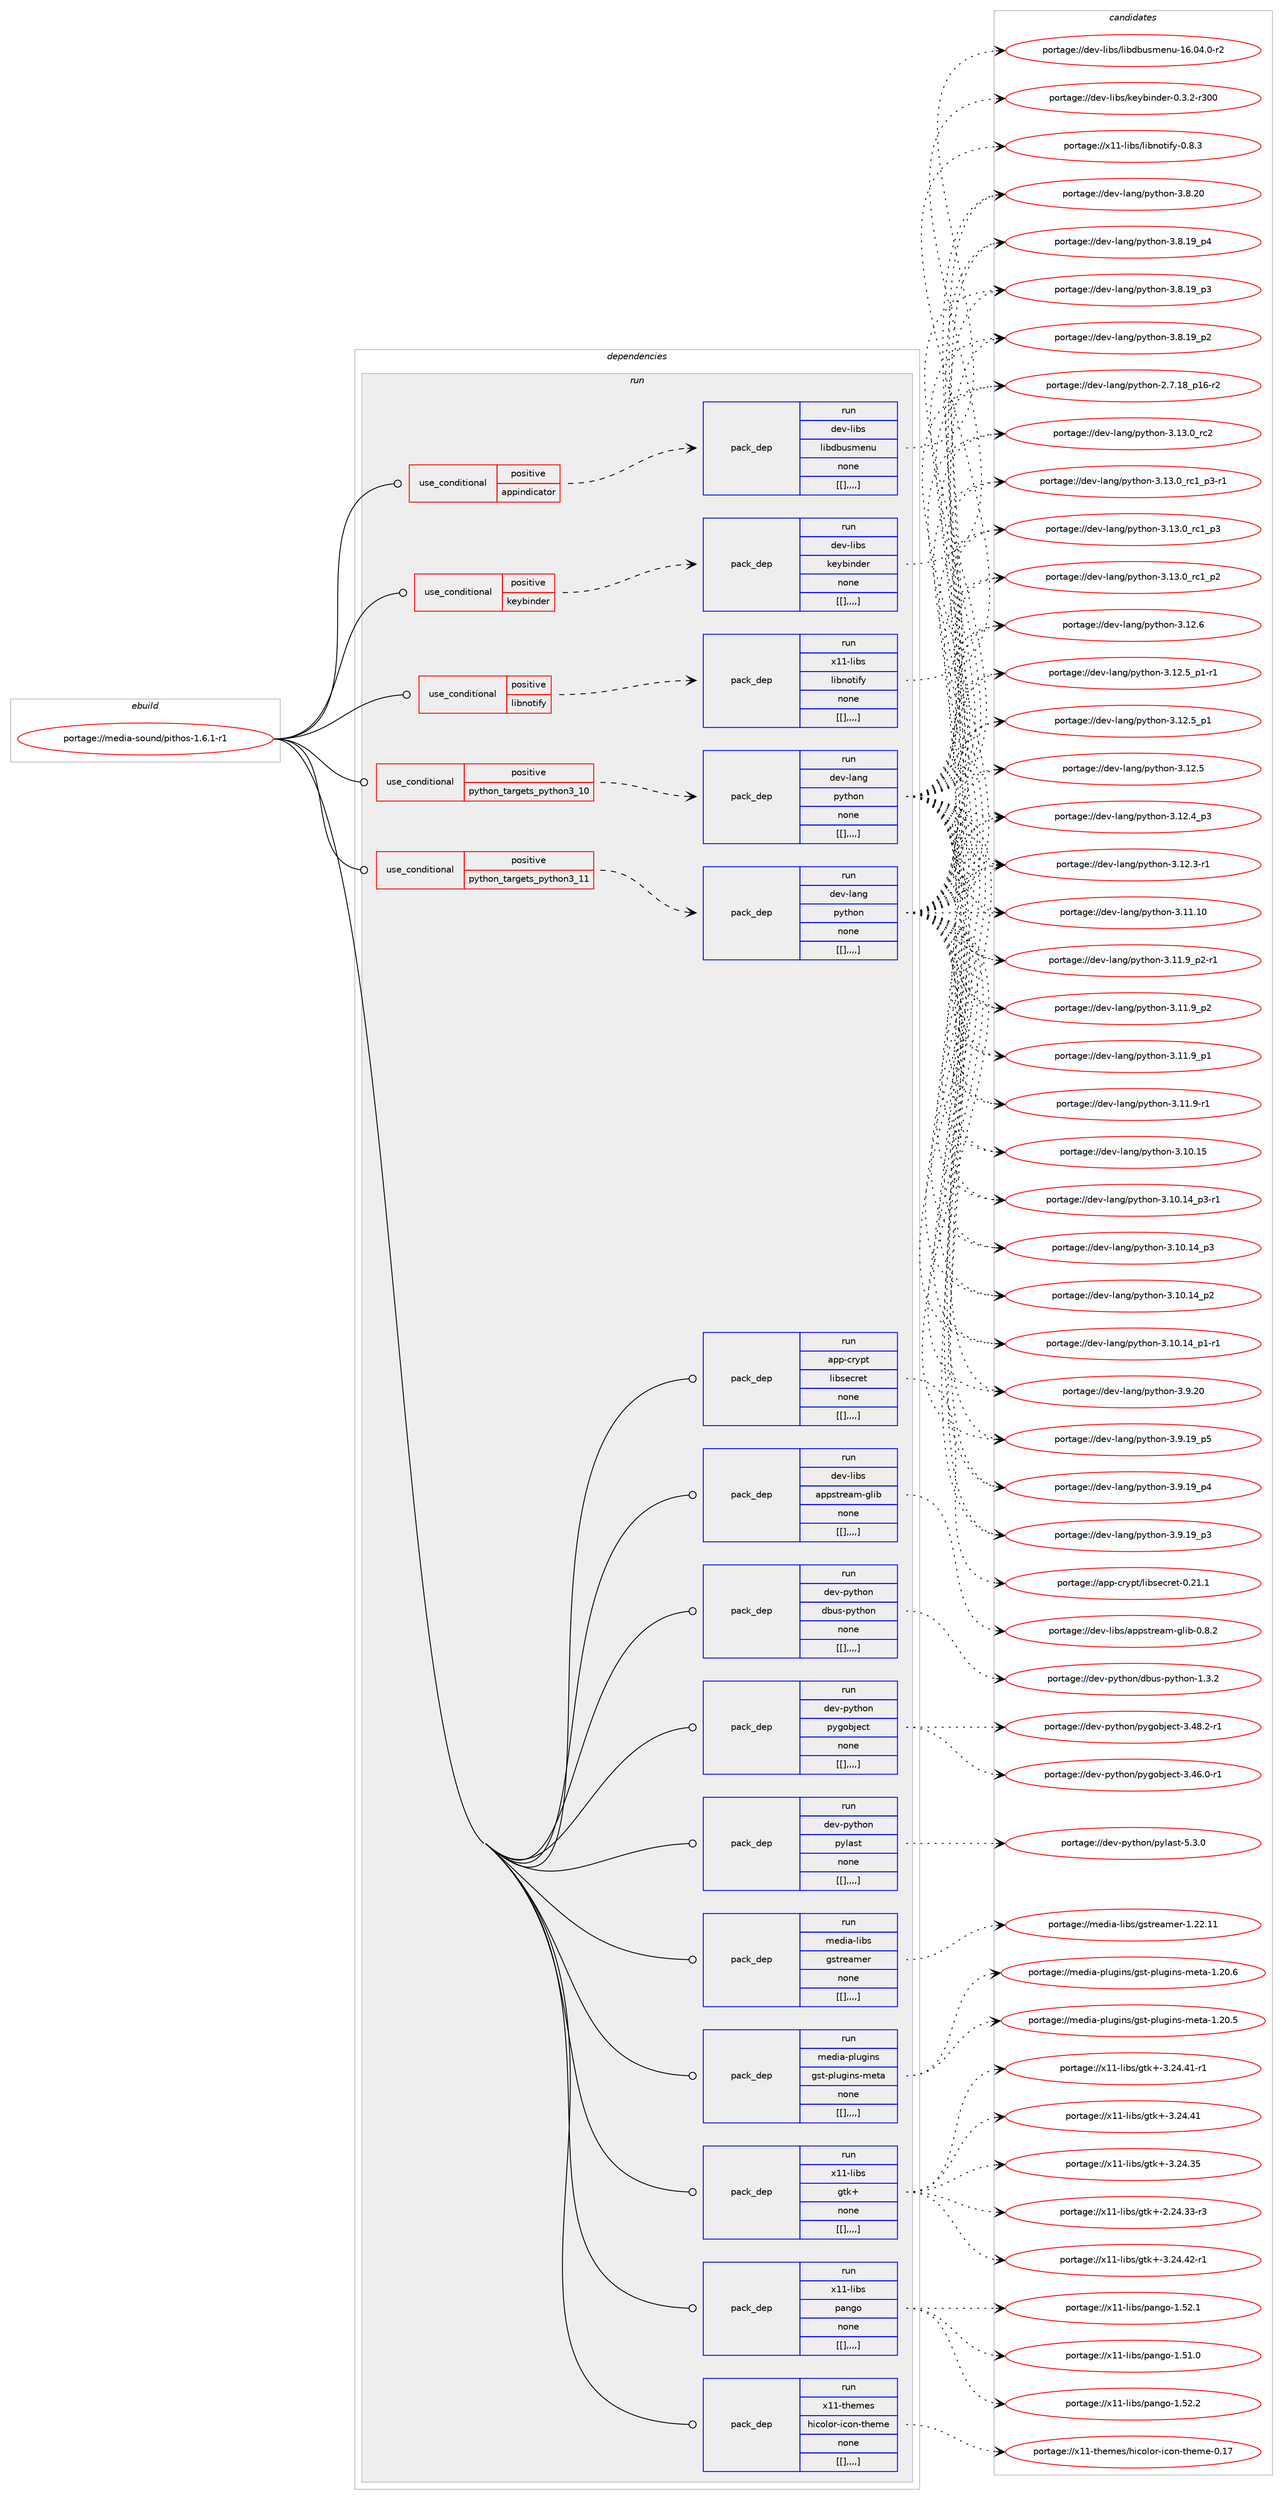 digraph prolog {

# *************
# Graph options
# *************

newrank=true;
concentrate=true;
compound=true;
graph [rankdir=LR,fontname=Helvetica,fontsize=10,ranksep=1.5];#, ranksep=2.5, nodesep=0.2];
edge  [arrowhead=vee];
node  [fontname=Helvetica,fontsize=10];

# **********
# The ebuild
# **********

subgraph cluster_leftcol {
color=gray;
label=<<i>ebuild</i>>;
id [label="portage://media-sound/pithos-1.6.1-r1", color=red, width=4, href="../media-sound/pithos-1.6.1-r1.svg"];
}

# ****************
# The dependencies
# ****************

subgraph cluster_midcol {
color=gray;
label=<<i>dependencies</i>>;
subgraph cluster_compile {
fillcolor="#eeeeee";
style=filled;
label=<<i>compile</i>>;
}
subgraph cluster_compileandrun {
fillcolor="#eeeeee";
style=filled;
label=<<i>compile and run</i>>;
}
subgraph cluster_run {
fillcolor="#eeeeee";
style=filled;
label=<<i>run</i>>;
subgraph cond84813 {
dependency336080 [label=<<TABLE BORDER="0" CELLBORDER="1" CELLSPACING="0" CELLPADDING="4"><TR><TD ROWSPAN="3" CELLPADDING="10">use_conditional</TD></TR><TR><TD>positive</TD></TR><TR><TD>appindicator</TD></TR></TABLE>>, shape=none, color=red];
subgraph pack248636 {
dependency336081 [label=<<TABLE BORDER="0" CELLBORDER="1" CELLSPACING="0" CELLPADDING="4" WIDTH="220"><TR><TD ROWSPAN="6" CELLPADDING="30">pack_dep</TD></TR><TR><TD WIDTH="110">run</TD></TR><TR><TD>dev-libs</TD></TR><TR><TD>libdbusmenu</TD></TR><TR><TD>none</TD></TR><TR><TD>[[],,,,]</TD></TR></TABLE>>, shape=none, color=blue];
}
dependency336080:e -> dependency336081:w [weight=20,style="dashed",arrowhead="vee"];
}
id:e -> dependency336080:w [weight=20,style="solid",arrowhead="odot"];
subgraph cond84814 {
dependency336082 [label=<<TABLE BORDER="0" CELLBORDER="1" CELLSPACING="0" CELLPADDING="4"><TR><TD ROWSPAN="3" CELLPADDING="10">use_conditional</TD></TR><TR><TD>positive</TD></TR><TR><TD>keybinder</TD></TR></TABLE>>, shape=none, color=red];
subgraph pack248637 {
dependency336083 [label=<<TABLE BORDER="0" CELLBORDER="1" CELLSPACING="0" CELLPADDING="4" WIDTH="220"><TR><TD ROWSPAN="6" CELLPADDING="30">pack_dep</TD></TR><TR><TD WIDTH="110">run</TD></TR><TR><TD>dev-libs</TD></TR><TR><TD>keybinder</TD></TR><TR><TD>none</TD></TR><TR><TD>[[],,,,]</TD></TR></TABLE>>, shape=none, color=blue];
}
dependency336082:e -> dependency336083:w [weight=20,style="dashed",arrowhead="vee"];
}
id:e -> dependency336082:w [weight=20,style="solid",arrowhead="odot"];
subgraph cond84815 {
dependency336084 [label=<<TABLE BORDER="0" CELLBORDER="1" CELLSPACING="0" CELLPADDING="4"><TR><TD ROWSPAN="3" CELLPADDING="10">use_conditional</TD></TR><TR><TD>positive</TD></TR><TR><TD>libnotify</TD></TR></TABLE>>, shape=none, color=red];
subgraph pack248638 {
dependency336085 [label=<<TABLE BORDER="0" CELLBORDER="1" CELLSPACING="0" CELLPADDING="4" WIDTH="220"><TR><TD ROWSPAN="6" CELLPADDING="30">pack_dep</TD></TR><TR><TD WIDTH="110">run</TD></TR><TR><TD>x11-libs</TD></TR><TR><TD>libnotify</TD></TR><TR><TD>none</TD></TR><TR><TD>[[],,,,]</TD></TR></TABLE>>, shape=none, color=blue];
}
dependency336084:e -> dependency336085:w [weight=20,style="dashed",arrowhead="vee"];
}
id:e -> dependency336084:w [weight=20,style="solid",arrowhead="odot"];
subgraph cond84816 {
dependency336086 [label=<<TABLE BORDER="0" CELLBORDER="1" CELLSPACING="0" CELLPADDING="4"><TR><TD ROWSPAN="3" CELLPADDING="10">use_conditional</TD></TR><TR><TD>positive</TD></TR><TR><TD>python_targets_python3_10</TD></TR></TABLE>>, shape=none, color=red];
subgraph pack248639 {
dependency336087 [label=<<TABLE BORDER="0" CELLBORDER="1" CELLSPACING="0" CELLPADDING="4" WIDTH="220"><TR><TD ROWSPAN="6" CELLPADDING="30">pack_dep</TD></TR><TR><TD WIDTH="110">run</TD></TR><TR><TD>dev-lang</TD></TR><TR><TD>python</TD></TR><TR><TD>none</TD></TR><TR><TD>[[],,,,]</TD></TR></TABLE>>, shape=none, color=blue];
}
dependency336086:e -> dependency336087:w [weight=20,style="dashed",arrowhead="vee"];
}
id:e -> dependency336086:w [weight=20,style="solid",arrowhead="odot"];
subgraph cond84817 {
dependency336088 [label=<<TABLE BORDER="0" CELLBORDER="1" CELLSPACING="0" CELLPADDING="4"><TR><TD ROWSPAN="3" CELLPADDING="10">use_conditional</TD></TR><TR><TD>positive</TD></TR><TR><TD>python_targets_python3_11</TD></TR></TABLE>>, shape=none, color=red];
subgraph pack248640 {
dependency336089 [label=<<TABLE BORDER="0" CELLBORDER="1" CELLSPACING="0" CELLPADDING="4" WIDTH="220"><TR><TD ROWSPAN="6" CELLPADDING="30">pack_dep</TD></TR><TR><TD WIDTH="110">run</TD></TR><TR><TD>dev-lang</TD></TR><TR><TD>python</TD></TR><TR><TD>none</TD></TR><TR><TD>[[],,,,]</TD></TR></TABLE>>, shape=none, color=blue];
}
dependency336088:e -> dependency336089:w [weight=20,style="dashed",arrowhead="vee"];
}
id:e -> dependency336088:w [weight=20,style="solid",arrowhead="odot"];
subgraph pack248641 {
dependency336090 [label=<<TABLE BORDER="0" CELLBORDER="1" CELLSPACING="0" CELLPADDING="4" WIDTH="220"><TR><TD ROWSPAN="6" CELLPADDING="30">pack_dep</TD></TR><TR><TD WIDTH="110">run</TD></TR><TR><TD>app-crypt</TD></TR><TR><TD>libsecret</TD></TR><TR><TD>none</TD></TR><TR><TD>[[],,,,]</TD></TR></TABLE>>, shape=none, color=blue];
}
id:e -> dependency336090:w [weight=20,style="solid",arrowhead="odot"];
subgraph pack248642 {
dependency336091 [label=<<TABLE BORDER="0" CELLBORDER="1" CELLSPACING="0" CELLPADDING="4" WIDTH="220"><TR><TD ROWSPAN="6" CELLPADDING="30">pack_dep</TD></TR><TR><TD WIDTH="110">run</TD></TR><TR><TD>dev-libs</TD></TR><TR><TD>appstream-glib</TD></TR><TR><TD>none</TD></TR><TR><TD>[[],,,,]</TD></TR></TABLE>>, shape=none, color=blue];
}
id:e -> dependency336091:w [weight=20,style="solid",arrowhead="odot"];
subgraph pack248643 {
dependency336092 [label=<<TABLE BORDER="0" CELLBORDER="1" CELLSPACING="0" CELLPADDING="4" WIDTH="220"><TR><TD ROWSPAN="6" CELLPADDING="30">pack_dep</TD></TR><TR><TD WIDTH="110">run</TD></TR><TR><TD>dev-python</TD></TR><TR><TD>dbus-python</TD></TR><TR><TD>none</TD></TR><TR><TD>[[],,,,]</TD></TR></TABLE>>, shape=none, color=blue];
}
id:e -> dependency336092:w [weight=20,style="solid",arrowhead="odot"];
subgraph pack248644 {
dependency336093 [label=<<TABLE BORDER="0" CELLBORDER="1" CELLSPACING="0" CELLPADDING="4" WIDTH="220"><TR><TD ROWSPAN="6" CELLPADDING="30">pack_dep</TD></TR><TR><TD WIDTH="110">run</TD></TR><TR><TD>dev-python</TD></TR><TR><TD>pygobject</TD></TR><TR><TD>none</TD></TR><TR><TD>[[],,,,]</TD></TR></TABLE>>, shape=none, color=blue];
}
id:e -> dependency336093:w [weight=20,style="solid",arrowhead="odot"];
subgraph pack248645 {
dependency336094 [label=<<TABLE BORDER="0" CELLBORDER="1" CELLSPACING="0" CELLPADDING="4" WIDTH="220"><TR><TD ROWSPAN="6" CELLPADDING="30">pack_dep</TD></TR><TR><TD WIDTH="110">run</TD></TR><TR><TD>dev-python</TD></TR><TR><TD>pylast</TD></TR><TR><TD>none</TD></TR><TR><TD>[[],,,,]</TD></TR></TABLE>>, shape=none, color=blue];
}
id:e -> dependency336094:w [weight=20,style="solid",arrowhead="odot"];
subgraph pack248646 {
dependency336095 [label=<<TABLE BORDER="0" CELLBORDER="1" CELLSPACING="0" CELLPADDING="4" WIDTH="220"><TR><TD ROWSPAN="6" CELLPADDING="30">pack_dep</TD></TR><TR><TD WIDTH="110">run</TD></TR><TR><TD>media-libs</TD></TR><TR><TD>gstreamer</TD></TR><TR><TD>none</TD></TR><TR><TD>[[],,,,]</TD></TR></TABLE>>, shape=none, color=blue];
}
id:e -> dependency336095:w [weight=20,style="solid",arrowhead="odot"];
subgraph pack248647 {
dependency336096 [label=<<TABLE BORDER="0" CELLBORDER="1" CELLSPACING="0" CELLPADDING="4" WIDTH="220"><TR><TD ROWSPAN="6" CELLPADDING="30">pack_dep</TD></TR><TR><TD WIDTH="110">run</TD></TR><TR><TD>media-plugins</TD></TR><TR><TD>gst-plugins-meta</TD></TR><TR><TD>none</TD></TR><TR><TD>[[],,,,]</TD></TR></TABLE>>, shape=none, color=blue];
}
id:e -> dependency336096:w [weight=20,style="solid",arrowhead="odot"];
subgraph pack248648 {
dependency336097 [label=<<TABLE BORDER="0" CELLBORDER="1" CELLSPACING="0" CELLPADDING="4" WIDTH="220"><TR><TD ROWSPAN="6" CELLPADDING="30">pack_dep</TD></TR><TR><TD WIDTH="110">run</TD></TR><TR><TD>x11-libs</TD></TR><TR><TD>gtk+</TD></TR><TR><TD>none</TD></TR><TR><TD>[[],,,,]</TD></TR></TABLE>>, shape=none, color=blue];
}
id:e -> dependency336097:w [weight=20,style="solid",arrowhead="odot"];
subgraph pack248649 {
dependency336098 [label=<<TABLE BORDER="0" CELLBORDER="1" CELLSPACING="0" CELLPADDING="4" WIDTH="220"><TR><TD ROWSPAN="6" CELLPADDING="30">pack_dep</TD></TR><TR><TD WIDTH="110">run</TD></TR><TR><TD>x11-libs</TD></TR><TR><TD>pango</TD></TR><TR><TD>none</TD></TR><TR><TD>[[],,,,]</TD></TR></TABLE>>, shape=none, color=blue];
}
id:e -> dependency336098:w [weight=20,style="solid",arrowhead="odot"];
subgraph pack248650 {
dependency336099 [label=<<TABLE BORDER="0" CELLBORDER="1" CELLSPACING="0" CELLPADDING="4" WIDTH="220"><TR><TD ROWSPAN="6" CELLPADDING="30">pack_dep</TD></TR><TR><TD WIDTH="110">run</TD></TR><TR><TD>x11-themes</TD></TR><TR><TD>hicolor-icon-theme</TD></TR><TR><TD>none</TD></TR><TR><TD>[[],,,,]</TD></TR></TABLE>>, shape=none, color=blue];
}
id:e -> dependency336099:w [weight=20,style="solid",arrowhead="odot"];
}
}

# **************
# The candidates
# **************

subgraph cluster_choices {
rank=same;
color=gray;
label=<<i>candidates</i>>;

subgraph choice248636 {
color=black;
nodesep=1;
choice100101118451081059811547108105981009811711510910111011745495446485246484511450 [label="portage://dev-libs/libdbusmenu-16.04.0-r2", color=red, width=4,href="../dev-libs/libdbusmenu-16.04.0-r2.svg"];
dependency336081:e -> choice100101118451081059811547108105981009811711510910111011745495446485246484511450:w [style=dotted,weight="100"];
}
subgraph choice248637 {
color=black;
nodesep=1;
choice1001011184510810598115471071011219810511010010111445484651465045114514848 [label="portage://dev-libs/keybinder-0.3.2-r300", color=red, width=4,href="../dev-libs/keybinder-0.3.2-r300.svg"];
dependency336083:e -> choice1001011184510810598115471071011219810511010010111445484651465045114514848:w [style=dotted,weight="100"];
}
subgraph choice248638 {
color=black;
nodesep=1;
choice120494945108105981154710810598110111116105102121454846564651 [label="portage://x11-libs/libnotify-0.8.3", color=red, width=4,href="../x11-libs/libnotify-0.8.3.svg"];
dependency336085:e -> choice120494945108105981154710810598110111116105102121454846564651:w [style=dotted,weight="100"];
}
subgraph choice248639 {
color=black;
nodesep=1;
choice10010111845108971101034711212111610411111045514649514648951149950 [label="portage://dev-lang/python-3.13.0_rc2", color=red, width=4,href="../dev-lang/python-3.13.0_rc2.svg"];
choice1001011184510897110103471121211161041111104551464951464895114994995112514511449 [label="portage://dev-lang/python-3.13.0_rc1_p3-r1", color=red, width=4,href="../dev-lang/python-3.13.0_rc1_p3-r1.svg"];
choice100101118451089711010347112121116104111110455146495146489511499499511251 [label="portage://dev-lang/python-3.13.0_rc1_p3", color=red, width=4,href="../dev-lang/python-3.13.0_rc1_p3.svg"];
choice100101118451089711010347112121116104111110455146495146489511499499511250 [label="portage://dev-lang/python-3.13.0_rc1_p2", color=red, width=4,href="../dev-lang/python-3.13.0_rc1_p2.svg"];
choice10010111845108971101034711212111610411111045514649504654 [label="portage://dev-lang/python-3.12.6", color=red, width=4,href="../dev-lang/python-3.12.6.svg"];
choice1001011184510897110103471121211161041111104551464950465395112494511449 [label="portage://dev-lang/python-3.12.5_p1-r1", color=red, width=4,href="../dev-lang/python-3.12.5_p1-r1.svg"];
choice100101118451089711010347112121116104111110455146495046539511249 [label="portage://dev-lang/python-3.12.5_p1", color=red, width=4,href="../dev-lang/python-3.12.5_p1.svg"];
choice10010111845108971101034711212111610411111045514649504653 [label="portage://dev-lang/python-3.12.5", color=red, width=4,href="../dev-lang/python-3.12.5.svg"];
choice100101118451089711010347112121116104111110455146495046529511251 [label="portage://dev-lang/python-3.12.4_p3", color=red, width=4,href="../dev-lang/python-3.12.4_p3.svg"];
choice100101118451089711010347112121116104111110455146495046514511449 [label="portage://dev-lang/python-3.12.3-r1", color=red, width=4,href="../dev-lang/python-3.12.3-r1.svg"];
choice1001011184510897110103471121211161041111104551464949464948 [label="portage://dev-lang/python-3.11.10", color=red, width=4,href="../dev-lang/python-3.11.10.svg"];
choice1001011184510897110103471121211161041111104551464949465795112504511449 [label="portage://dev-lang/python-3.11.9_p2-r1", color=red, width=4,href="../dev-lang/python-3.11.9_p2-r1.svg"];
choice100101118451089711010347112121116104111110455146494946579511250 [label="portage://dev-lang/python-3.11.9_p2", color=red, width=4,href="../dev-lang/python-3.11.9_p2.svg"];
choice100101118451089711010347112121116104111110455146494946579511249 [label="portage://dev-lang/python-3.11.9_p1", color=red, width=4,href="../dev-lang/python-3.11.9_p1.svg"];
choice100101118451089711010347112121116104111110455146494946574511449 [label="portage://dev-lang/python-3.11.9-r1", color=red, width=4,href="../dev-lang/python-3.11.9-r1.svg"];
choice1001011184510897110103471121211161041111104551464948464953 [label="portage://dev-lang/python-3.10.15", color=red, width=4,href="../dev-lang/python-3.10.15.svg"];
choice100101118451089711010347112121116104111110455146494846495295112514511449 [label="portage://dev-lang/python-3.10.14_p3-r1", color=red, width=4,href="../dev-lang/python-3.10.14_p3-r1.svg"];
choice10010111845108971101034711212111610411111045514649484649529511251 [label="portage://dev-lang/python-3.10.14_p3", color=red, width=4,href="../dev-lang/python-3.10.14_p3.svg"];
choice10010111845108971101034711212111610411111045514649484649529511250 [label="portage://dev-lang/python-3.10.14_p2", color=red, width=4,href="../dev-lang/python-3.10.14_p2.svg"];
choice100101118451089711010347112121116104111110455146494846495295112494511449 [label="portage://dev-lang/python-3.10.14_p1-r1", color=red, width=4,href="../dev-lang/python-3.10.14_p1-r1.svg"];
choice10010111845108971101034711212111610411111045514657465048 [label="portage://dev-lang/python-3.9.20", color=red, width=4,href="../dev-lang/python-3.9.20.svg"];
choice100101118451089711010347112121116104111110455146574649579511253 [label="portage://dev-lang/python-3.9.19_p5", color=red, width=4,href="../dev-lang/python-3.9.19_p5.svg"];
choice100101118451089711010347112121116104111110455146574649579511252 [label="portage://dev-lang/python-3.9.19_p4", color=red, width=4,href="../dev-lang/python-3.9.19_p4.svg"];
choice100101118451089711010347112121116104111110455146574649579511251 [label="portage://dev-lang/python-3.9.19_p3", color=red, width=4,href="../dev-lang/python-3.9.19_p3.svg"];
choice10010111845108971101034711212111610411111045514656465048 [label="portage://dev-lang/python-3.8.20", color=red, width=4,href="../dev-lang/python-3.8.20.svg"];
choice100101118451089711010347112121116104111110455146564649579511252 [label="portage://dev-lang/python-3.8.19_p4", color=red, width=4,href="../dev-lang/python-3.8.19_p4.svg"];
choice100101118451089711010347112121116104111110455146564649579511251 [label="portage://dev-lang/python-3.8.19_p3", color=red, width=4,href="../dev-lang/python-3.8.19_p3.svg"];
choice100101118451089711010347112121116104111110455146564649579511250 [label="portage://dev-lang/python-3.8.19_p2", color=red, width=4,href="../dev-lang/python-3.8.19_p2.svg"];
choice100101118451089711010347112121116104111110455046554649569511249544511450 [label="portage://dev-lang/python-2.7.18_p16-r2", color=red, width=4,href="../dev-lang/python-2.7.18_p16-r2.svg"];
dependency336087:e -> choice10010111845108971101034711212111610411111045514649514648951149950:w [style=dotted,weight="100"];
dependency336087:e -> choice1001011184510897110103471121211161041111104551464951464895114994995112514511449:w [style=dotted,weight="100"];
dependency336087:e -> choice100101118451089711010347112121116104111110455146495146489511499499511251:w [style=dotted,weight="100"];
dependency336087:e -> choice100101118451089711010347112121116104111110455146495146489511499499511250:w [style=dotted,weight="100"];
dependency336087:e -> choice10010111845108971101034711212111610411111045514649504654:w [style=dotted,weight="100"];
dependency336087:e -> choice1001011184510897110103471121211161041111104551464950465395112494511449:w [style=dotted,weight="100"];
dependency336087:e -> choice100101118451089711010347112121116104111110455146495046539511249:w [style=dotted,weight="100"];
dependency336087:e -> choice10010111845108971101034711212111610411111045514649504653:w [style=dotted,weight="100"];
dependency336087:e -> choice100101118451089711010347112121116104111110455146495046529511251:w [style=dotted,weight="100"];
dependency336087:e -> choice100101118451089711010347112121116104111110455146495046514511449:w [style=dotted,weight="100"];
dependency336087:e -> choice1001011184510897110103471121211161041111104551464949464948:w [style=dotted,weight="100"];
dependency336087:e -> choice1001011184510897110103471121211161041111104551464949465795112504511449:w [style=dotted,weight="100"];
dependency336087:e -> choice100101118451089711010347112121116104111110455146494946579511250:w [style=dotted,weight="100"];
dependency336087:e -> choice100101118451089711010347112121116104111110455146494946579511249:w [style=dotted,weight="100"];
dependency336087:e -> choice100101118451089711010347112121116104111110455146494946574511449:w [style=dotted,weight="100"];
dependency336087:e -> choice1001011184510897110103471121211161041111104551464948464953:w [style=dotted,weight="100"];
dependency336087:e -> choice100101118451089711010347112121116104111110455146494846495295112514511449:w [style=dotted,weight="100"];
dependency336087:e -> choice10010111845108971101034711212111610411111045514649484649529511251:w [style=dotted,weight="100"];
dependency336087:e -> choice10010111845108971101034711212111610411111045514649484649529511250:w [style=dotted,weight="100"];
dependency336087:e -> choice100101118451089711010347112121116104111110455146494846495295112494511449:w [style=dotted,weight="100"];
dependency336087:e -> choice10010111845108971101034711212111610411111045514657465048:w [style=dotted,weight="100"];
dependency336087:e -> choice100101118451089711010347112121116104111110455146574649579511253:w [style=dotted,weight="100"];
dependency336087:e -> choice100101118451089711010347112121116104111110455146574649579511252:w [style=dotted,weight="100"];
dependency336087:e -> choice100101118451089711010347112121116104111110455146574649579511251:w [style=dotted,weight="100"];
dependency336087:e -> choice10010111845108971101034711212111610411111045514656465048:w [style=dotted,weight="100"];
dependency336087:e -> choice100101118451089711010347112121116104111110455146564649579511252:w [style=dotted,weight="100"];
dependency336087:e -> choice100101118451089711010347112121116104111110455146564649579511251:w [style=dotted,weight="100"];
dependency336087:e -> choice100101118451089711010347112121116104111110455146564649579511250:w [style=dotted,weight="100"];
dependency336087:e -> choice100101118451089711010347112121116104111110455046554649569511249544511450:w [style=dotted,weight="100"];
}
subgraph choice248640 {
color=black;
nodesep=1;
choice10010111845108971101034711212111610411111045514649514648951149950 [label="portage://dev-lang/python-3.13.0_rc2", color=red, width=4,href="../dev-lang/python-3.13.0_rc2.svg"];
choice1001011184510897110103471121211161041111104551464951464895114994995112514511449 [label="portage://dev-lang/python-3.13.0_rc1_p3-r1", color=red, width=4,href="../dev-lang/python-3.13.0_rc1_p3-r1.svg"];
choice100101118451089711010347112121116104111110455146495146489511499499511251 [label="portage://dev-lang/python-3.13.0_rc1_p3", color=red, width=4,href="../dev-lang/python-3.13.0_rc1_p3.svg"];
choice100101118451089711010347112121116104111110455146495146489511499499511250 [label="portage://dev-lang/python-3.13.0_rc1_p2", color=red, width=4,href="../dev-lang/python-3.13.0_rc1_p2.svg"];
choice10010111845108971101034711212111610411111045514649504654 [label="portage://dev-lang/python-3.12.6", color=red, width=4,href="../dev-lang/python-3.12.6.svg"];
choice1001011184510897110103471121211161041111104551464950465395112494511449 [label="portage://dev-lang/python-3.12.5_p1-r1", color=red, width=4,href="../dev-lang/python-3.12.5_p1-r1.svg"];
choice100101118451089711010347112121116104111110455146495046539511249 [label="portage://dev-lang/python-3.12.5_p1", color=red, width=4,href="../dev-lang/python-3.12.5_p1.svg"];
choice10010111845108971101034711212111610411111045514649504653 [label="portage://dev-lang/python-3.12.5", color=red, width=4,href="../dev-lang/python-3.12.5.svg"];
choice100101118451089711010347112121116104111110455146495046529511251 [label="portage://dev-lang/python-3.12.4_p3", color=red, width=4,href="../dev-lang/python-3.12.4_p3.svg"];
choice100101118451089711010347112121116104111110455146495046514511449 [label="portage://dev-lang/python-3.12.3-r1", color=red, width=4,href="../dev-lang/python-3.12.3-r1.svg"];
choice1001011184510897110103471121211161041111104551464949464948 [label="portage://dev-lang/python-3.11.10", color=red, width=4,href="../dev-lang/python-3.11.10.svg"];
choice1001011184510897110103471121211161041111104551464949465795112504511449 [label="portage://dev-lang/python-3.11.9_p2-r1", color=red, width=4,href="../dev-lang/python-3.11.9_p2-r1.svg"];
choice100101118451089711010347112121116104111110455146494946579511250 [label="portage://dev-lang/python-3.11.9_p2", color=red, width=4,href="../dev-lang/python-3.11.9_p2.svg"];
choice100101118451089711010347112121116104111110455146494946579511249 [label="portage://dev-lang/python-3.11.9_p1", color=red, width=4,href="../dev-lang/python-3.11.9_p1.svg"];
choice100101118451089711010347112121116104111110455146494946574511449 [label="portage://dev-lang/python-3.11.9-r1", color=red, width=4,href="../dev-lang/python-3.11.9-r1.svg"];
choice1001011184510897110103471121211161041111104551464948464953 [label="portage://dev-lang/python-3.10.15", color=red, width=4,href="../dev-lang/python-3.10.15.svg"];
choice100101118451089711010347112121116104111110455146494846495295112514511449 [label="portage://dev-lang/python-3.10.14_p3-r1", color=red, width=4,href="../dev-lang/python-3.10.14_p3-r1.svg"];
choice10010111845108971101034711212111610411111045514649484649529511251 [label="portage://dev-lang/python-3.10.14_p3", color=red, width=4,href="../dev-lang/python-3.10.14_p3.svg"];
choice10010111845108971101034711212111610411111045514649484649529511250 [label="portage://dev-lang/python-3.10.14_p2", color=red, width=4,href="../dev-lang/python-3.10.14_p2.svg"];
choice100101118451089711010347112121116104111110455146494846495295112494511449 [label="portage://dev-lang/python-3.10.14_p1-r1", color=red, width=4,href="../dev-lang/python-3.10.14_p1-r1.svg"];
choice10010111845108971101034711212111610411111045514657465048 [label="portage://dev-lang/python-3.9.20", color=red, width=4,href="../dev-lang/python-3.9.20.svg"];
choice100101118451089711010347112121116104111110455146574649579511253 [label="portage://dev-lang/python-3.9.19_p5", color=red, width=4,href="../dev-lang/python-3.9.19_p5.svg"];
choice100101118451089711010347112121116104111110455146574649579511252 [label="portage://dev-lang/python-3.9.19_p4", color=red, width=4,href="../dev-lang/python-3.9.19_p4.svg"];
choice100101118451089711010347112121116104111110455146574649579511251 [label="portage://dev-lang/python-3.9.19_p3", color=red, width=4,href="../dev-lang/python-3.9.19_p3.svg"];
choice10010111845108971101034711212111610411111045514656465048 [label="portage://dev-lang/python-3.8.20", color=red, width=4,href="../dev-lang/python-3.8.20.svg"];
choice100101118451089711010347112121116104111110455146564649579511252 [label="portage://dev-lang/python-3.8.19_p4", color=red, width=4,href="../dev-lang/python-3.8.19_p4.svg"];
choice100101118451089711010347112121116104111110455146564649579511251 [label="portage://dev-lang/python-3.8.19_p3", color=red, width=4,href="../dev-lang/python-3.8.19_p3.svg"];
choice100101118451089711010347112121116104111110455146564649579511250 [label="portage://dev-lang/python-3.8.19_p2", color=red, width=4,href="../dev-lang/python-3.8.19_p2.svg"];
choice100101118451089711010347112121116104111110455046554649569511249544511450 [label="portage://dev-lang/python-2.7.18_p16-r2", color=red, width=4,href="../dev-lang/python-2.7.18_p16-r2.svg"];
dependency336089:e -> choice10010111845108971101034711212111610411111045514649514648951149950:w [style=dotted,weight="100"];
dependency336089:e -> choice1001011184510897110103471121211161041111104551464951464895114994995112514511449:w [style=dotted,weight="100"];
dependency336089:e -> choice100101118451089711010347112121116104111110455146495146489511499499511251:w [style=dotted,weight="100"];
dependency336089:e -> choice100101118451089711010347112121116104111110455146495146489511499499511250:w [style=dotted,weight="100"];
dependency336089:e -> choice10010111845108971101034711212111610411111045514649504654:w [style=dotted,weight="100"];
dependency336089:e -> choice1001011184510897110103471121211161041111104551464950465395112494511449:w [style=dotted,weight="100"];
dependency336089:e -> choice100101118451089711010347112121116104111110455146495046539511249:w [style=dotted,weight="100"];
dependency336089:e -> choice10010111845108971101034711212111610411111045514649504653:w [style=dotted,weight="100"];
dependency336089:e -> choice100101118451089711010347112121116104111110455146495046529511251:w [style=dotted,weight="100"];
dependency336089:e -> choice100101118451089711010347112121116104111110455146495046514511449:w [style=dotted,weight="100"];
dependency336089:e -> choice1001011184510897110103471121211161041111104551464949464948:w [style=dotted,weight="100"];
dependency336089:e -> choice1001011184510897110103471121211161041111104551464949465795112504511449:w [style=dotted,weight="100"];
dependency336089:e -> choice100101118451089711010347112121116104111110455146494946579511250:w [style=dotted,weight="100"];
dependency336089:e -> choice100101118451089711010347112121116104111110455146494946579511249:w [style=dotted,weight="100"];
dependency336089:e -> choice100101118451089711010347112121116104111110455146494946574511449:w [style=dotted,weight="100"];
dependency336089:e -> choice1001011184510897110103471121211161041111104551464948464953:w [style=dotted,weight="100"];
dependency336089:e -> choice100101118451089711010347112121116104111110455146494846495295112514511449:w [style=dotted,weight="100"];
dependency336089:e -> choice10010111845108971101034711212111610411111045514649484649529511251:w [style=dotted,weight="100"];
dependency336089:e -> choice10010111845108971101034711212111610411111045514649484649529511250:w [style=dotted,weight="100"];
dependency336089:e -> choice100101118451089711010347112121116104111110455146494846495295112494511449:w [style=dotted,weight="100"];
dependency336089:e -> choice10010111845108971101034711212111610411111045514657465048:w [style=dotted,weight="100"];
dependency336089:e -> choice100101118451089711010347112121116104111110455146574649579511253:w [style=dotted,weight="100"];
dependency336089:e -> choice100101118451089711010347112121116104111110455146574649579511252:w [style=dotted,weight="100"];
dependency336089:e -> choice100101118451089711010347112121116104111110455146574649579511251:w [style=dotted,weight="100"];
dependency336089:e -> choice10010111845108971101034711212111610411111045514656465048:w [style=dotted,weight="100"];
dependency336089:e -> choice100101118451089711010347112121116104111110455146564649579511252:w [style=dotted,weight="100"];
dependency336089:e -> choice100101118451089711010347112121116104111110455146564649579511251:w [style=dotted,weight="100"];
dependency336089:e -> choice100101118451089711010347112121116104111110455146564649579511250:w [style=dotted,weight="100"];
dependency336089:e -> choice100101118451089711010347112121116104111110455046554649569511249544511450:w [style=dotted,weight="100"];
}
subgraph choice248641 {
color=black;
nodesep=1;
choice97112112459911412111211647108105981151019911410111645484650494649 [label="portage://app-crypt/libsecret-0.21.1", color=red, width=4,href="../app-crypt/libsecret-0.21.1.svg"];
dependency336090:e -> choice97112112459911412111211647108105981151019911410111645484650494649:w [style=dotted,weight="100"];
}
subgraph choice248642 {
color=black;
nodesep=1;
choice10010111845108105981154797112112115116114101971094510310810598454846564650 [label="portage://dev-libs/appstream-glib-0.8.2", color=red, width=4,href="../dev-libs/appstream-glib-0.8.2.svg"];
dependency336091:e -> choice10010111845108105981154797112112115116114101971094510310810598454846564650:w [style=dotted,weight="100"];
}
subgraph choice248643 {
color=black;
nodesep=1;
choice10010111845112121116104111110471009811711545112121116104111110454946514650 [label="portage://dev-python/dbus-python-1.3.2", color=red, width=4,href="../dev-python/dbus-python-1.3.2.svg"];
dependency336092:e -> choice10010111845112121116104111110471009811711545112121116104111110454946514650:w [style=dotted,weight="100"];
}
subgraph choice248644 {
color=black;
nodesep=1;
choice10010111845112121116104111110471121211031119810610199116455146525646504511449 [label="portage://dev-python/pygobject-3.48.2-r1", color=red, width=4,href="../dev-python/pygobject-3.48.2-r1.svg"];
choice10010111845112121116104111110471121211031119810610199116455146525446484511449 [label="portage://dev-python/pygobject-3.46.0-r1", color=red, width=4,href="../dev-python/pygobject-3.46.0-r1.svg"];
dependency336093:e -> choice10010111845112121116104111110471121211031119810610199116455146525646504511449:w [style=dotted,weight="100"];
dependency336093:e -> choice10010111845112121116104111110471121211031119810610199116455146525446484511449:w [style=dotted,weight="100"];
}
subgraph choice248645 {
color=black;
nodesep=1;
choice100101118451121211161041111104711212110897115116455346514648 [label="portage://dev-python/pylast-5.3.0", color=red, width=4,href="../dev-python/pylast-5.3.0.svg"];
dependency336094:e -> choice100101118451121211161041111104711212110897115116455346514648:w [style=dotted,weight="100"];
}
subgraph choice248646 {
color=black;
nodesep=1;
choice10910110010597451081059811547103115116114101971091011144549465050464949 [label="portage://media-libs/gstreamer-1.22.11", color=red, width=4,href="../media-libs/gstreamer-1.22.11.svg"];
dependency336095:e -> choice10910110010597451081059811547103115116114101971091011144549465050464949:w [style=dotted,weight="100"];
}
subgraph choice248647 {
color=black;
nodesep=1;
choice10910110010597451121081171031051101154710311511645112108117103105110115451091011169745494650484654 [label="portage://media-plugins/gst-plugins-meta-1.20.6", color=red, width=4,href="../media-plugins/gst-plugins-meta-1.20.6.svg"];
choice10910110010597451121081171031051101154710311511645112108117103105110115451091011169745494650484653 [label="portage://media-plugins/gst-plugins-meta-1.20.5", color=red, width=4,href="../media-plugins/gst-plugins-meta-1.20.5.svg"];
dependency336096:e -> choice10910110010597451121081171031051101154710311511645112108117103105110115451091011169745494650484654:w [style=dotted,weight="100"];
dependency336096:e -> choice10910110010597451121081171031051101154710311511645112108117103105110115451091011169745494650484653:w [style=dotted,weight="100"];
}
subgraph choice248648 {
color=black;
nodesep=1;
choice12049494510810598115471031161074345514650524652504511449 [label="portage://x11-libs/gtk+-3.24.42-r1", color=red, width=4,href="../x11-libs/gtk+-3.24.42-r1.svg"];
choice12049494510810598115471031161074345514650524652494511449 [label="portage://x11-libs/gtk+-3.24.41-r1", color=red, width=4,href="../x11-libs/gtk+-3.24.41-r1.svg"];
choice1204949451081059811547103116107434551465052465249 [label="portage://x11-libs/gtk+-3.24.41", color=red, width=4,href="../x11-libs/gtk+-3.24.41.svg"];
choice1204949451081059811547103116107434551465052465153 [label="portage://x11-libs/gtk+-3.24.35", color=red, width=4,href="../x11-libs/gtk+-3.24.35.svg"];
choice12049494510810598115471031161074345504650524651514511451 [label="portage://x11-libs/gtk+-2.24.33-r3", color=red, width=4,href="../x11-libs/gtk+-2.24.33-r3.svg"];
dependency336097:e -> choice12049494510810598115471031161074345514650524652504511449:w [style=dotted,weight="100"];
dependency336097:e -> choice12049494510810598115471031161074345514650524652494511449:w [style=dotted,weight="100"];
dependency336097:e -> choice1204949451081059811547103116107434551465052465249:w [style=dotted,weight="100"];
dependency336097:e -> choice1204949451081059811547103116107434551465052465153:w [style=dotted,weight="100"];
dependency336097:e -> choice12049494510810598115471031161074345504650524651514511451:w [style=dotted,weight="100"];
}
subgraph choice248649 {
color=black;
nodesep=1;
choice12049494510810598115471129711010311145494653504650 [label="portage://x11-libs/pango-1.52.2", color=red, width=4,href="../x11-libs/pango-1.52.2.svg"];
choice12049494510810598115471129711010311145494653504649 [label="portage://x11-libs/pango-1.52.1", color=red, width=4,href="../x11-libs/pango-1.52.1.svg"];
choice12049494510810598115471129711010311145494653494648 [label="portage://x11-libs/pango-1.51.0", color=red, width=4,href="../x11-libs/pango-1.51.0.svg"];
dependency336098:e -> choice12049494510810598115471129711010311145494653504650:w [style=dotted,weight="100"];
dependency336098:e -> choice12049494510810598115471129711010311145494653504649:w [style=dotted,weight="100"];
dependency336098:e -> choice12049494510810598115471129711010311145494653494648:w [style=dotted,weight="100"];
}
subgraph choice248650 {
color=black;
nodesep=1;
choice12049494511610410110910111547104105991111081111144510599111110451161041011091014548464955 [label="portage://x11-themes/hicolor-icon-theme-0.17", color=red, width=4,href="../x11-themes/hicolor-icon-theme-0.17.svg"];
dependency336099:e -> choice12049494511610410110910111547104105991111081111144510599111110451161041011091014548464955:w [style=dotted,weight="100"];
}
}

}
